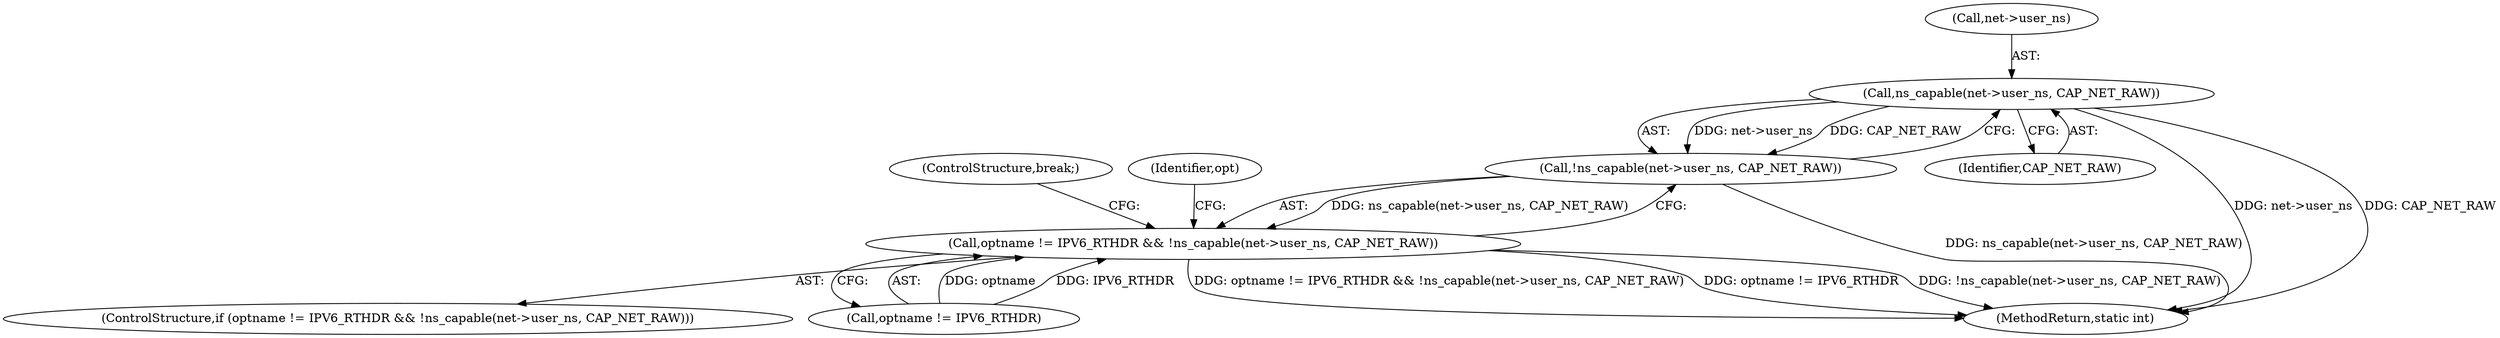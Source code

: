 digraph "0_linux_45f6fad84cc305103b28d73482b344d7f5b76f39_11@pointer" {
"1000848" [label="(Call,ns_capable(net->user_ns, CAP_NET_RAW))"];
"1000847" [label="(Call,!ns_capable(net->user_ns, CAP_NET_RAW))"];
"1000843" [label="(Call,optname != IPV6_RTHDR && !ns_capable(net->user_ns, CAP_NET_RAW))"];
"1000848" [label="(Call,ns_capable(net->user_ns, CAP_NET_RAW))"];
"1000853" [label="(ControlStructure,break;)"];
"1000849" [label="(Call,net->user_ns)"];
"1000844" [label="(Call,optname != IPV6_RTHDR)"];
"1000852" [label="(Identifier,CAP_NET_RAW)"];
"1000847" [label="(Call,!ns_capable(net->user_ns, CAP_NET_RAW))"];
"1000842" [label="(ControlStructure,if (optname != IPV6_RTHDR && !ns_capable(net->user_ns, CAP_NET_RAW)))"];
"1000843" [label="(Call,optname != IPV6_RTHDR && !ns_capable(net->user_ns, CAP_NET_RAW))"];
"1000855" [label="(Identifier,opt)"];
"1002046" [label="(MethodReturn,static int)"];
"1000848" -> "1000847"  [label="AST: "];
"1000848" -> "1000852"  [label="CFG: "];
"1000849" -> "1000848"  [label="AST: "];
"1000852" -> "1000848"  [label="AST: "];
"1000847" -> "1000848"  [label="CFG: "];
"1000848" -> "1002046"  [label="DDG: net->user_ns"];
"1000848" -> "1002046"  [label="DDG: CAP_NET_RAW"];
"1000848" -> "1000847"  [label="DDG: net->user_ns"];
"1000848" -> "1000847"  [label="DDG: CAP_NET_RAW"];
"1000847" -> "1000843"  [label="AST: "];
"1000843" -> "1000847"  [label="CFG: "];
"1000847" -> "1002046"  [label="DDG: ns_capable(net->user_ns, CAP_NET_RAW)"];
"1000847" -> "1000843"  [label="DDG: ns_capable(net->user_ns, CAP_NET_RAW)"];
"1000843" -> "1000842"  [label="AST: "];
"1000843" -> "1000844"  [label="CFG: "];
"1000844" -> "1000843"  [label="AST: "];
"1000853" -> "1000843"  [label="CFG: "];
"1000855" -> "1000843"  [label="CFG: "];
"1000843" -> "1002046"  [label="DDG: optname != IPV6_RTHDR && !ns_capable(net->user_ns, CAP_NET_RAW)"];
"1000843" -> "1002046"  [label="DDG: optname != IPV6_RTHDR"];
"1000843" -> "1002046"  [label="DDG: !ns_capable(net->user_ns, CAP_NET_RAW)"];
"1000844" -> "1000843"  [label="DDG: optname"];
"1000844" -> "1000843"  [label="DDG: IPV6_RTHDR"];
}
